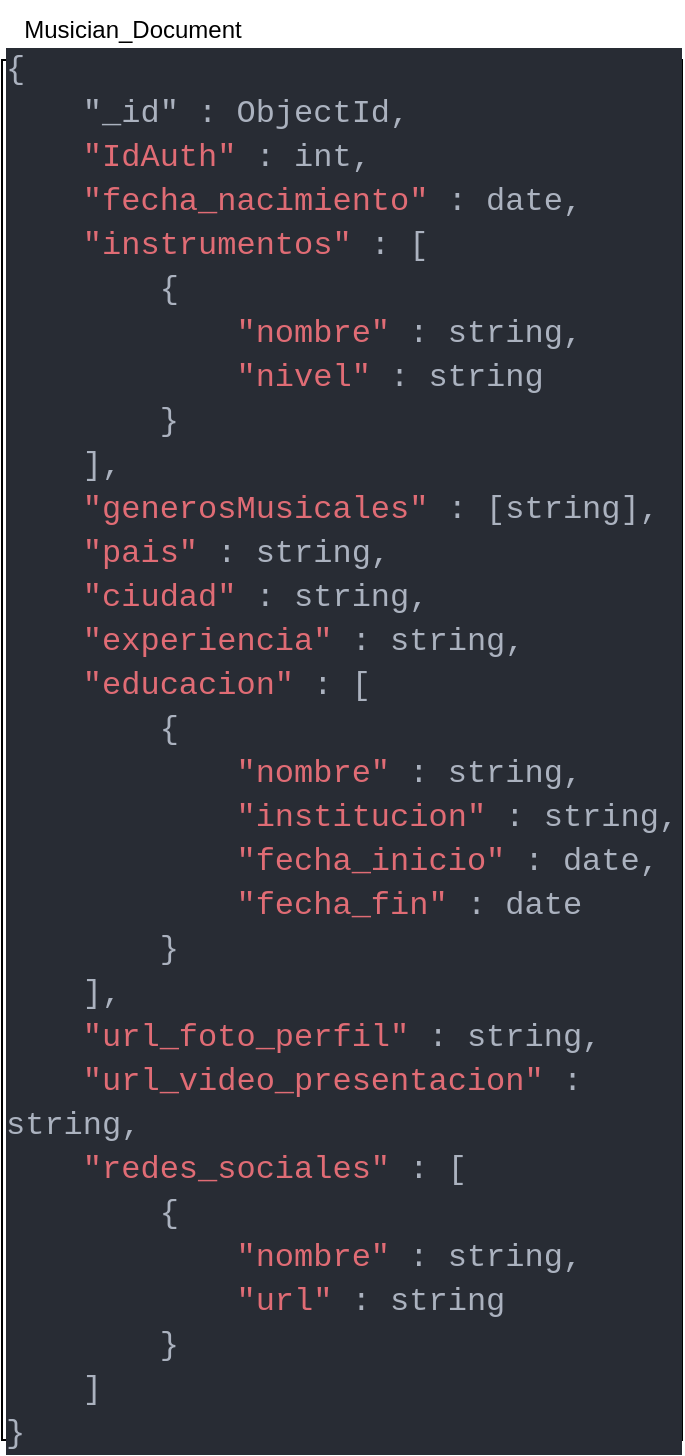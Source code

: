 <mxfile version="20.8.16" type="device"><diagram name="Página-1" id="5JbE0YPwjtw_ZdSgKkAG"><mxGraphModel dx="1235" dy="787" grid="1" gridSize="10" guides="1" tooltips="1" connect="1" arrows="1" fold="1" page="1" pageScale="1" pageWidth="1654" pageHeight="1169" math="0" shadow="0"><root><mxCell id="0"/><mxCell id="1" parent="0"/><mxCell id="Z-LXdz56unj2rSngP_eo-1" value="&lt;div style=&quot;color: rgb(171, 178, 191); background-color: rgb(40, 44, 52); font-family: Consolas, &amp;quot;Courier New&amp;quot;, monospace; font-size: 16px; line-height: 22px;&quot;&gt;&lt;div&gt;{&lt;/div&gt;&lt;div&gt;&amp;nbsp; &amp;nbsp; &quot;_id&quot; : ObjectId,&lt;/div&gt;&lt;div&gt;&amp;nbsp; &amp;nbsp; &lt;span style=&quot;color: #e06c75;&quot;&gt;&quot;IdAuth&quot;&lt;/span&gt; : int,&lt;/div&gt;&lt;div&gt;&amp;nbsp; &amp;nbsp; &lt;span style=&quot;color: #e06c75;&quot;&gt;&quot;fecha_nacimiento&quot;&lt;/span&gt; : date,&lt;/div&gt;&lt;div&gt;&amp;nbsp; &amp;nbsp; &lt;span style=&quot;color: #e06c75;&quot;&gt;&quot;instrumentos&quot;&lt;/span&gt; : [&lt;/div&gt;&lt;div&gt;&amp;nbsp; &amp;nbsp; &amp;nbsp; &amp;nbsp; {&lt;/div&gt;&lt;div&gt;&amp;nbsp; &amp;nbsp; &amp;nbsp; &amp;nbsp; &amp;nbsp; &amp;nbsp; &lt;span style=&quot;color: #e06c75;&quot;&gt;&quot;nombre&quot;&lt;/span&gt; : string,&lt;/div&gt;&lt;div&gt;&amp;nbsp; &amp;nbsp; &amp;nbsp; &amp;nbsp; &amp;nbsp; &amp;nbsp; &lt;span style=&quot;color: #e06c75;&quot;&gt;&quot;nivel&quot;&lt;/span&gt; : string&lt;/div&gt;&lt;div&gt;&amp;nbsp; &amp;nbsp; &amp;nbsp; &amp;nbsp; }&lt;/div&gt;&lt;div&gt;&amp;nbsp; &amp;nbsp; ],&lt;/div&gt;&lt;div&gt;&amp;nbsp; &amp;nbsp; &lt;span style=&quot;color: #e06c75;&quot;&gt;&quot;generosMusicales&quot;&lt;/span&gt; : [string],&lt;/div&gt;&lt;div&gt;&amp;nbsp; &amp;nbsp; &lt;span style=&quot;color: #e06c75;&quot;&gt;&quot;pais&quot;&lt;/span&gt; : string,&lt;/div&gt;&lt;div&gt;&amp;nbsp; &amp;nbsp; &lt;span style=&quot;color: #e06c75;&quot;&gt;&quot;ciudad&quot;&lt;/span&gt; : string,&lt;/div&gt;&lt;div&gt;&amp;nbsp; &amp;nbsp; &lt;span style=&quot;color: #e06c75;&quot;&gt;&quot;experiencia&quot;&lt;/span&gt; : string,&lt;/div&gt;&lt;div&gt;&amp;nbsp; &amp;nbsp; &lt;span style=&quot;color: #e06c75;&quot;&gt;&quot;educacion&quot;&lt;/span&gt; : [&lt;/div&gt;&lt;div&gt;&amp;nbsp; &amp;nbsp; &amp;nbsp; &amp;nbsp; {&lt;/div&gt;&lt;div&gt;&amp;nbsp; &amp;nbsp; &amp;nbsp; &amp;nbsp; &amp;nbsp; &amp;nbsp; &lt;span style=&quot;color: #e06c75;&quot;&gt;&quot;nombre&quot;&lt;/span&gt; : string,&lt;/div&gt;&lt;div&gt;&amp;nbsp; &amp;nbsp; &amp;nbsp; &amp;nbsp; &amp;nbsp; &amp;nbsp; &lt;span style=&quot;color: #e06c75;&quot;&gt;&quot;institucion&quot;&lt;/span&gt; : string,&lt;/div&gt;&lt;div&gt;&amp;nbsp; &amp;nbsp; &amp;nbsp; &amp;nbsp; &amp;nbsp; &amp;nbsp; &lt;span style=&quot;color: #e06c75;&quot;&gt;&quot;fecha_inicio&quot;&lt;/span&gt; : date,&lt;/div&gt;&lt;div&gt;&amp;nbsp; &amp;nbsp; &amp;nbsp; &amp;nbsp; &amp;nbsp; &amp;nbsp; &lt;span style=&quot;color: #e06c75;&quot;&gt;&quot;fecha_fin&quot;&lt;/span&gt; : date&lt;/div&gt;&lt;div&gt;&amp;nbsp; &amp;nbsp; &amp;nbsp; &amp;nbsp; }&lt;/div&gt;&lt;div&gt;&amp;nbsp; &amp;nbsp; ],&lt;/div&gt;&lt;div&gt;&amp;nbsp; &amp;nbsp; &lt;span style=&quot;color: #e06c75;&quot;&gt;&quot;url_foto_perfil&quot;&lt;/span&gt; : string,&lt;/div&gt;&lt;div&gt;&amp;nbsp; &amp;nbsp; &lt;span style=&quot;color: #e06c75;&quot;&gt;&quot;url_video_presentacion&quot;&lt;/span&gt; : string,&lt;/div&gt;&lt;div&gt;&amp;nbsp; &amp;nbsp; &lt;span style=&quot;color: #e06c75;&quot;&gt;&quot;redes_sociales&quot;&lt;/span&gt; : [&lt;/div&gt;&lt;div&gt;&amp;nbsp; &amp;nbsp; &amp;nbsp; &amp;nbsp; {&lt;/div&gt;&lt;div&gt;&amp;nbsp; &amp;nbsp; &amp;nbsp; &amp;nbsp; &amp;nbsp; &amp;nbsp; &lt;span style=&quot;color: #e06c75;&quot;&gt;&quot;nombre&quot;&lt;/span&gt; : string,&lt;/div&gt;&lt;div&gt;&amp;nbsp; &amp;nbsp; &amp;nbsp; &amp;nbsp; &amp;nbsp; &amp;nbsp; &lt;span style=&quot;color: #e06c75;&quot;&gt;&quot;url&quot;&lt;/span&gt; : string&lt;/div&gt;&lt;div&gt;&amp;nbsp; &amp;nbsp; &amp;nbsp; &amp;nbsp; }&lt;/div&gt;&lt;div&gt;&amp;nbsp; &amp;nbsp; ]&lt;/div&gt;&lt;div&gt;}&lt;/div&gt;&lt;/div&gt;" style="rounded=0;whiteSpace=wrap;html=1;align=left;" vertex="1" parent="1"><mxGeometry x="430" y="240" width="340" height="690" as="geometry"/></mxCell><mxCell id="Z-LXdz56unj2rSngP_eo-2" value="Musician_Document" style="text;html=1;align=center;verticalAlign=middle;resizable=0;points=[];autosize=1;strokeColor=none;fillColor=none;" vertex="1" parent="1"><mxGeometry x="430" y="210" width="130" height="30" as="geometry"/></mxCell></root></mxGraphModel></diagram></mxfile>